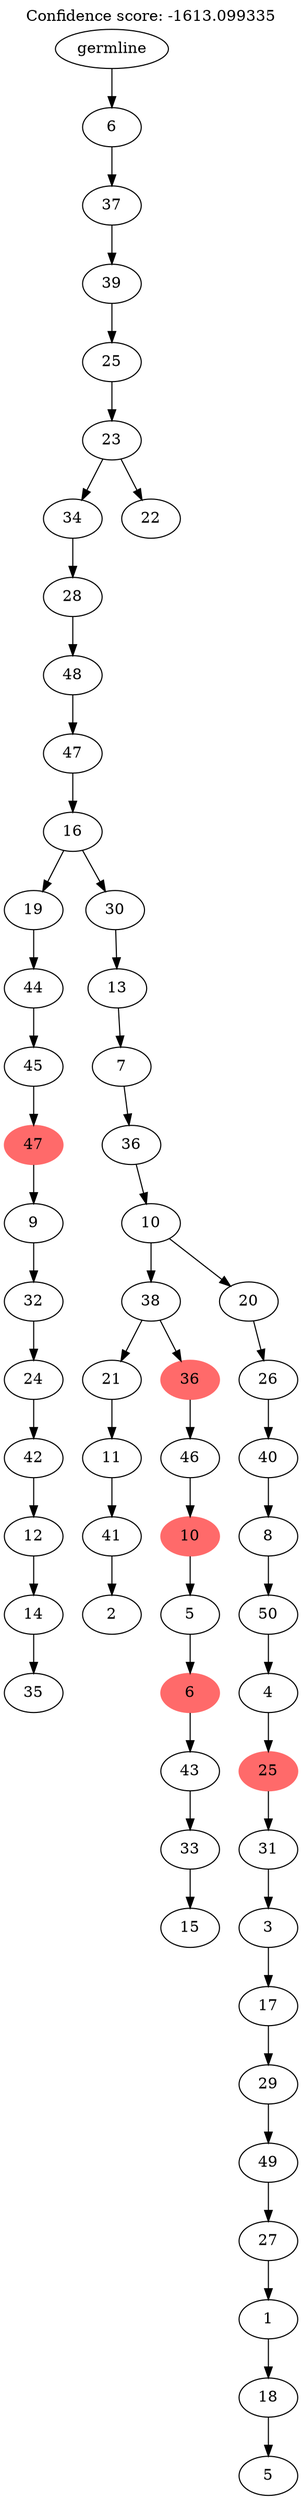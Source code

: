 digraph g {
	"55" -> "56";
	"56" [label="35"];
	"54" -> "55";
	"55" [label="14"];
	"53" -> "54";
	"54" [label="12"];
	"52" -> "53";
	"53" [label="42"];
	"51" -> "52";
	"52" [label="24"];
	"50" -> "51";
	"51" [label="32"];
	"49" -> "50";
	"50" [label="9"];
	"48" -> "49";
	"49" [color=indianred1, style=filled, label="47"];
	"47" -> "48";
	"48" [label="45"];
	"46" -> "47";
	"47" [label="44"];
	"44" -> "45";
	"45" [label="2"];
	"43" -> "44";
	"44" [label="41"];
	"42" -> "43";
	"43" [label="11"];
	"40" -> "41";
	"41" [label="15"];
	"39" -> "40";
	"40" [label="33"];
	"38" -> "39";
	"39" [label="43"];
	"37" -> "38";
	"38" [color=indianred1, style=filled, label="6"];
	"36" -> "37";
	"37" [label="5"];
	"35" -> "36";
	"36" [color=indianred1, style=filled, label="10"];
	"34" -> "35";
	"35" [label="46"];
	"33" -> "34";
	"34" [color=indianred1, style=filled, label="36"];
	"33" -> "42";
	"42" [label="21"];
	"31" -> "32";
	"32" [label="5"];
	"30" -> "31";
	"31" [label="18"];
	"29" -> "30";
	"30" [label="1"];
	"28" -> "29";
	"29" [label="27"];
	"27" -> "28";
	"28" [label="49"];
	"26" -> "27";
	"27" [label="29"];
	"25" -> "26";
	"26" [label="17"];
	"24" -> "25";
	"25" [label="3"];
	"23" -> "24";
	"24" [label="31"];
	"22" -> "23";
	"23" [color=indianred1, style=filled, label="25"];
	"21" -> "22";
	"22" [label="4"];
	"20" -> "21";
	"21" [label="50"];
	"19" -> "20";
	"20" [label="8"];
	"18" -> "19";
	"19" [label="40"];
	"17" -> "18";
	"18" [label="26"];
	"16" -> "17";
	"17" [label="20"];
	"16" -> "33";
	"33" [label="38"];
	"15" -> "16";
	"16" [label="10"];
	"14" -> "15";
	"15" [label="36"];
	"13" -> "14";
	"14" [label="7"];
	"12" -> "13";
	"13" [label="13"];
	"11" -> "12";
	"12" [label="30"];
	"11" -> "46";
	"46" [label="19"];
	"10" -> "11";
	"11" [label="16"];
	"9" -> "10";
	"10" [label="47"];
	"8" -> "9";
	"9" [label="48"];
	"7" -> "8";
	"8" [label="28"];
	"5" -> "6";
	"6" [label="22"];
	"5" -> "7";
	"7" [label="34"];
	"4" -> "5";
	"5" [label="23"];
	"3" -> "4";
	"4" [label="25"];
	"2" -> "3";
	"3" [label="39"];
	"1" -> "2";
	"2" [label="37"];
	"0" -> "1";
	"1" [label="6"];
	"0" [label="germline"];
	labelloc="t";
	label="Confidence score: -1613.099335";
}
